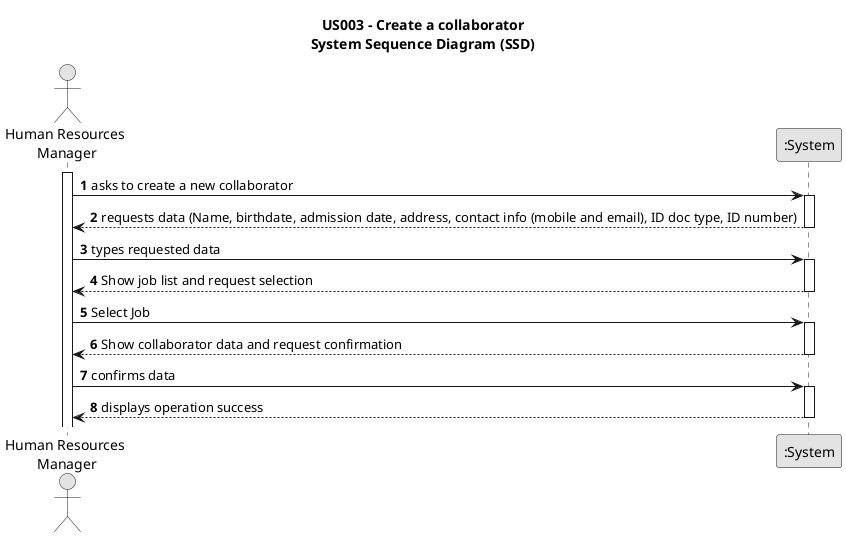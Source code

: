@startuml
skinparam monochrome true
skinparam packageStyle rectangle
skinparam shadowing false

title US003 - Create a collaborator\nSystem Sequence Diagram (SSD)

autonumber

actor "Human Resources\n Manager" as Employee
participant ":System" as System

activate Employee

    Employee -> System : asks to create a new collaborator
    activate System

        System --> Employee : requests data (Name, birthdate, admission date, address, contact info (mobile and email), ID doc type, ID number)
    deactivate System

    Employee -> System : types requested data
    activate System

    System --> Employee : Show job list and request selection
        deactivate System

        Employee -> System : Select Job
            activate System

        System --> Employee : Show collaborator data and request confirmation
    deactivate System

    Employee -> System : confirms data
        activate System

            System --> Employee : displays operation success
        deactivate System

@enduml